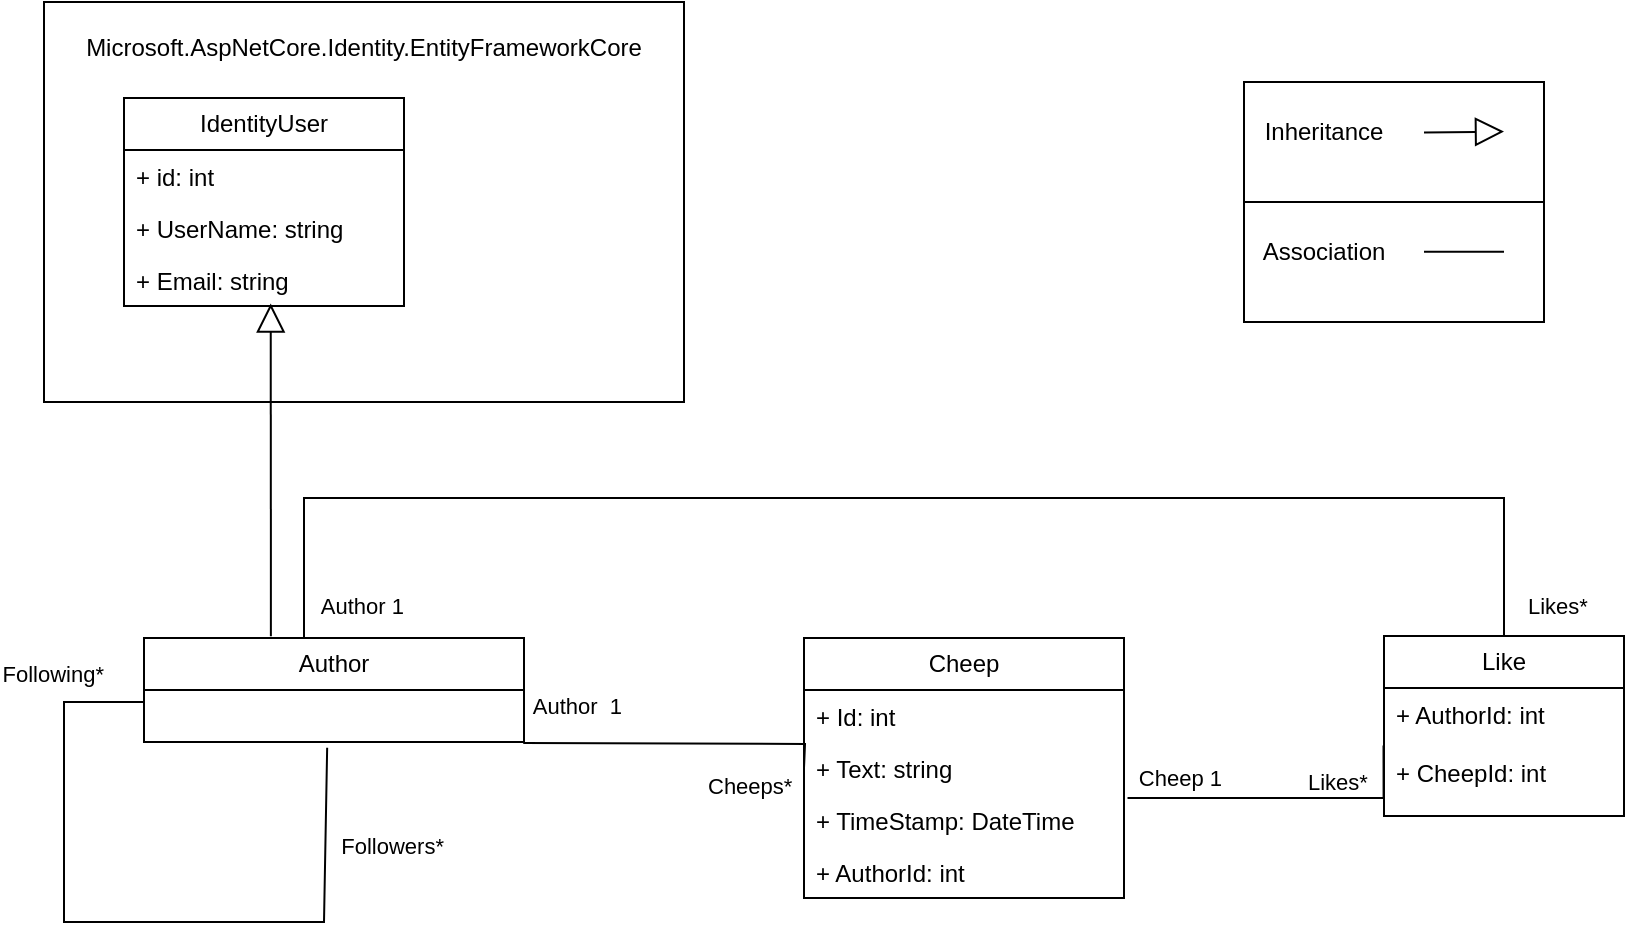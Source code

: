 <mxfile version="22.1.11" type="device">
  <diagram name="Side-1" id="pV-6bpnw1Z1SQZ2qbu6a">
    <mxGraphModel dx="1085" dy="675" grid="1" gridSize="10" guides="1" tooltips="1" connect="1" arrows="1" fold="1" page="1" pageScale="1" pageWidth="827" pageHeight="1169" math="0" shadow="0">
      <root>
        <mxCell id="0" />
        <mxCell id="1" parent="0" />
        <mxCell id="R09xHesNsETbmuexuqI--22" value="" style="rounded=0;whiteSpace=wrap;html=1;" vertex="1" parent="1">
          <mxGeometry x="630" y="60" width="150" height="120" as="geometry" />
        </mxCell>
        <mxCell id="oxl5R9OsGQv054VB6hzU-14" value="Author" style="swimlane;fontStyle=0;childLayout=stackLayout;horizontal=1;startSize=26;fillColor=none;horizontalStack=0;resizeParent=1;resizeParentMax=0;resizeLast=0;collapsible=1;marginBottom=0;whiteSpace=wrap;html=1;" parent="1" vertex="1">
          <mxGeometry x="80" y="338" width="190" height="52" as="geometry" />
        </mxCell>
        <mxCell id="oxl5R9OsGQv054VB6hzU-98" value="" style="endArrow=none;html=1;rounded=0;entryX=0.482;entryY=1.111;entryDx=0;entryDy=0;entryPerimeter=0;" parent="oxl5R9OsGQv054VB6hzU-14" edge="1">
          <mxGeometry width="50" height="50" relative="1" as="geometry">
            <mxPoint y="32" as="sourcePoint" />
            <mxPoint x="91.58" y="54.886" as="targetPoint" />
            <Array as="points">
              <mxPoint x="-40" y="32" />
              <mxPoint x="-40" y="142" />
              <mxPoint x="20" y="142" />
              <mxPoint x="90" y="142" />
            </Array>
          </mxGeometry>
        </mxCell>
        <mxCell id="oxl5R9OsGQv054VB6hzU-20" value="Cheep" style="swimlane;fontStyle=0;childLayout=stackLayout;horizontal=1;startSize=26;fillColor=none;horizontalStack=0;resizeParent=1;resizeParentMax=0;resizeLast=0;collapsible=1;marginBottom=0;whiteSpace=wrap;html=1;" parent="1" vertex="1">
          <mxGeometry x="410" y="338" width="160" height="130" as="geometry" />
        </mxCell>
        <mxCell id="oxl5R9OsGQv054VB6hzU-21" value="+ Id: int&amp;nbsp;&amp;nbsp;" style="text;strokeColor=none;fillColor=none;align=left;verticalAlign=top;spacingLeft=4;spacingRight=4;overflow=hidden;rotatable=0;points=[[0,0.5],[1,0.5]];portConstraint=eastwest;whiteSpace=wrap;html=1;" parent="oxl5R9OsGQv054VB6hzU-20" vertex="1">
          <mxGeometry y="26" width="160" height="26" as="geometry" />
        </mxCell>
        <mxCell id="R09xHesNsETbmuexuqI--24" value="+ Text: string&amp;nbsp;&lt;br&gt;" style="text;strokeColor=none;fillColor=none;align=left;verticalAlign=top;spacingLeft=4;spacingRight=4;overflow=hidden;rotatable=0;points=[[0,0.5],[1,0.5]];portConstraint=eastwest;whiteSpace=wrap;html=1;" vertex="1" parent="oxl5R9OsGQv054VB6hzU-20">
          <mxGeometry y="52" width="160" height="26" as="geometry" />
        </mxCell>
        <mxCell id="oxl5R9OsGQv054VB6hzU-23" value="+ TimeStamp: DateTime" style="text;strokeColor=none;fillColor=none;align=left;verticalAlign=top;spacingLeft=4;spacingRight=4;overflow=hidden;rotatable=0;points=[[0,0.5],[1,0.5]];portConstraint=eastwest;whiteSpace=wrap;html=1;" parent="oxl5R9OsGQv054VB6hzU-20" vertex="1">
          <mxGeometry y="78" width="160" height="26" as="geometry" />
        </mxCell>
        <mxCell id="oxl5R9OsGQv054VB6hzU-24" value="+ AuthorId: int&amp;nbsp;&lt;br&gt;&lt;br&gt;" style="text;strokeColor=none;fillColor=none;align=left;verticalAlign=top;spacingLeft=4;spacingRight=4;overflow=hidden;rotatable=0;points=[[0,0.5],[1,0.5]];portConstraint=eastwest;whiteSpace=wrap;html=1;" parent="oxl5R9OsGQv054VB6hzU-20" vertex="1">
          <mxGeometry y="104" width="160" height="26" as="geometry" />
        </mxCell>
        <mxCell id="oxl5R9OsGQv054VB6hzU-25" value="Like" style="swimlane;fontStyle=0;childLayout=stackLayout;horizontal=1;startSize=26;fillColor=none;horizontalStack=0;resizeParent=1;resizeParentMax=0;resizeLast=0;collapsible=1;marginBottom=0;whiteSpace=wrap;html=1;" parent="1" vertex="1">
          <mxGeometry x="700" y="337" width="120" height="90" as="geometry" />
        </mxCell>
        <mxCell id="oxl5R9OsGQv054VB6hzU-29" value="+ AuthorId: int&amp;nbsp;&lt;br&gt;&lt;br&gt;+ CheepId: int" style="text;strokeColor=none;fillColor=none;align=left;verticalAlign=top;spacingLeft=4;spacingRight=4;overflow=hidden;rotatable=0;points=[[0,0.5],[1,0.5]];portConstraint=eastwest;whiteSpace=wrap;html=1;" parent="oxl5R9OsGQv054VB6hzU-25" vertex="1">
          <mxGeometry y="26" width="120" height="64" as="geometry" />
        </mxCell>
        <mxCell id="oxl5R9OsGQv054VB6hzU-30" value="" style="endArrow=none;html=1;edgeStyle=orthogonalEdgeStyle;rounded=0;entryX=0;entryY=0.5;entryDx=0;entryDy=0;exitX=0.998;exitY=1.019;exitDx=0;exitDy=0;exitPerimeter=0;" parent="1" edge="1">
          <mxGeometry relative="1" as="geometry">
            <mxPoint x="269.62" y="390.494" as="sourcePoint" />
            <mxPoint x="410" y="403" as="targetPoint" />
          </mxGeometry>
        </mxCell>
        <mxCell id="oxl5R9OsGQv054VB6hzU-31" value="Cheeps*" style="edgeLabel;resizable=0;html=1;align=left;verticalAlign=bottom;" parent="oxl5R9OsGQv054VB6hzU-30" connectable="0" vertex="1">
          <mxGeometry x="-1" relative="1" as="geometry">
            <mxPoint x="90" y="30" as="offset" />
          </mxGeometry>
        </mxCell>
        <mxCell id="oxl5R9OsGQv054VB6hzU-32" value="Author&amp;nbsp; 1" style="edgeLabel;resizable=0;html=1;align=right;verticalAlign=bottom;" parent="oxl5R9OsGQv054VB6hzU-30" connectable="0" vertex="1">
          <mxGeometry x="1" relative="1" as="geometry">
            <mxPoint x="-90" y="-23" as="offset" />
          </mxGeometry>
        </mxCell>
        <mxCell id="oxl5R9OsGQv054VB6hzU-33" value="" style="endArrow=none;html=1;edgeStyle=orthogonalEdgeStyle;rounded=0;entryX=-0.002;entryY=0.449;entryDx=0;entryDy=0;entryPerimeter=0;exitX=1.011;exitY=1.077;exitDx=0;exitDy=0;exitPerimeter=0;" parent="1" target="oxl5R9OsGQv054VB6hzU-29" edge="1">
          <mxGeometry relative="1" as="geometry">
            <mxPoint x="571.76" y="418.002" as="sourcePoint" />
            <mxPoint x="730" y="418" as="targetPoint" />
            <Array as="points">
              <mxPoint x="700" y="418" />
            </Array>
          </mxGeometry>
        </mxCell>
        <mxCell id="oxl5R9OsGQv054VB6hzU-34" value="Likes*&amp;nbsp;" style="edgeLabel;resizable=0;html=1;align=left;verticalAlign=bottom;" parent="oxl5R9OsGQv054VB6hzU-33" connectable="0" vertex="1">
          <mxGeometry x="-1" relative="1" as="geometry">
            <mxPoint x="88" as="offset" />
          </mxGeometry>
        </mxCell>
        <mxCell id="oxl5R9OsGQv054VB6hzU-35" value="Cheep 1" style="edgeLabel;resizable=0;html=1;align=right;verticalAlign=bottom;" parent="oxl5R9OsGQv054VB6hzU-33" connectable="0" vertex="1">
          <mxGeometry x="1" relative="1" as="geometry">
            <mxPoint x="-80" y="25" as="offset" />
          </mxGeometry>
        </mxCell>
        <mxCell id="oxl5R9OsGQv054VB6hzU-36" value="" style="endArrow=none;html=1;edgeStyle=orthogonalEdgeStyle;rounded=0;entryX=0.5;entryY=0;entryDx=0;entryDy=0;exitX=0.5;exitY=0;exitDx=0;exitDy=0;" parent="1" target="oxl5R9OsGQv054VB6hzU-25" edge="1">
          <mxGeometry relative="1" as="geometry">
            <mxPoint x="145" y="338" as="sourcePoint" />
            <mxPoint x="810.68" y="297.28" as="targetPoint" />
            <Array as="points">
              <mxPoint x="160" y="338" />
              <mxPoint x="160" y="268" />
              <mxPoint x="760" y="268" />
            </Array>
          </mxGeometry>
        </mxCell>
        <mxCell id="oxl5R9OsGQv054VB6hzU-38" value="Author 1" style="edgeLabel;resizable=0;html=1;align=right;verticalAlign=bottom;" parent="oxl5R9OsGQv054VB6hzU-36" connectable="0" vertex="1">
          <mxGeometry x="1" relative="1" as="geometry">
            <mxPoint x="-550" y="-7" as="offset" />
          </mxGeometry>
        </mxCell>
        <mxCell id="oxl5R9OsGQv054VB6hzU-39" value="IdentityUser" style="swimlane;fontStyle=0;childLayout=stackLayout;horizontal=1;startSize=26;fillColor=none;horizontalStack=0;resizeParent=1;resizeParentMax=0;resizeLast=0;collapsible=1;marginBottom=0;whiteSpace=wrap;html=1;" parent="1" vertex="1">
          <mxGeometry x="70" y="68" width="140" height="104" as="geometry" />
        </mxCell>
        <mxCell id="oxl5R9OsGQv054VB6hzU-40" value="+ id: int" style="text;strokeColor=none;fillColor=none;align=left;verticalAlign=top;spacingLeft=4;spacingRight=4;overflow=hidden;rotatable=0;points=[[0,0.5],[1,0.5]];portConstraint=eastwest;whiteSpace=wrap;html=1;" parent="oxl5R9OsGQv054VB6hzU-39" vertex="1">
          <mxGeometry y="26" width="140" height="26" as="geometry" />
        </mxCell>
        <mxCell id="oxl5R9OsGQv054VB6hzU-41" value="+ UserName: string" style="text;strokeColor=none;fillColor=none;align=left;verticalAlign=top;spacingLeft=4;spacingRight=4;overflow=hidden;rotatable=0;points=[[0,0.5],[1,0.5]];portConstraint=eastwest;whiteSpace=wrap;html=1;" parent="oxl5R9OsGQv054VB6hzU-39" vertex="1">
          <mxGeometry y="52" width="140" height="26" as="geometry" />
        </mxCell>
        <mxCell id="oxl5R9OsGQv054VB6hzU-42" value="+ Email: string" style="text;strokeColor=none;fillColor=none;align=left;verticalAlign=top;spacingLeft=4;spacingRight=4;overflow=hidden;rotatable=0;points=[[0,0.5],[1,0.5]];portConstraint=eastwest;whiteSpace=wrap;html=1;" parent="oxl5R9OsGQv054VB6hzU-39" vertex="1">
          <mxGeometry y="78" width="140" height="26" as="geometry" />
        </mxCell>
        <mxCell id="oxl5R9OsGQv054VB6hzU-43" value="" style="endArrow=block;endFill=0;endSize=12;html=1;rounded=0;entryX=0.524;entryY=0.953;entryDx=0;entryDy=0;entryPerimeter=0;exitX=0.334;exitY=-0.018;exitDx=0;exitDy=0;exitPerimeter=0;" parent="1" source="oxl5R9OsGQv054VB6hzU-14" target="oxl5R9OsGQv054VB6hzU-42" edge="1">
          <mxGeometry width="160" relative="1" as="geometry">
            <mxPoint x="190" y="208" as="sourcePoint" />
            <mxPoint x="350" y="208" as="targetPoint" />
          </mxGeometry>
        </mxCell>
        <mxCell id="oxl5R9OsGQv054VB6hzU-45" value="Likes*" style="edgeLabel;resizable=0;html=1;align=left;verticalAlign=bottom;" parent="1" connectable="0" vertex="1">
          <mxGeometry x="770" y="330.0" as="geometry" />
        </mxCell>
        <mxCell id="oxl5R9OsGQv054VB6hzU-60" value="" style="html=1;whiteSpace=wrap;fillColor=none;" parent="1" vertex="1">
          <mxGeometry x="30" y="20" width="320" height="200" as="geometry" />
        </mxCell>
        <mxCell id="oxl5R9OsGQv054VB6hzU-61" value="Microsoft.AspNetCore.Identity.EntityFrameworkCore" style="text;html=1;strokeColor=none;fillColor=none;align=center;verticalAlign=middle;whiteSpace=wrap;rounded=0;" parent="1" vertex="1">
          <mxGeometry x="160" y="28" width="60" height="30" as="geometry" />
        </mxCell>
        <mxCell id="oxl5R9OsGQv054VB6hzU-99" value="Followers*" style="edgeLabel;resizable=0;html=1;align=right;verticalAlign=bottom;" parent="1" connectable="0" vertex="1">
          <mxGeometry x="230.002" y="450" as="geometry" />
        </mxCell>
        <mxCell id="oxl5R9OsGQv054VB6hzU-100" value="Following*" style="edgeLabel;resizable=0;html=1;align=right;verticalAlign=bottom;" parent="1" connectable="0" vertex="1">
          <mxGeometry x="60.002" y="364" as="geometry" />
        </mxCell>
        <mxCell id="R09xHesNsETbmuexuqI--16" value="" style="endArrow=block;endFill=0;endSize=12;html=1;rounded=0;" edge="1" parent="1">
          <mxGeometry width="160" relative="1" as="geometry">
            <mxPoint x="720" y="85.2" as="sourcePoint" />
            <mxPoint x="760" y="84.8" as="targetPoint" />
          </mxGeometry>
        </mxCell>
        <mxCell id="R09xHesNsETbmuexuqI--17" value="Inheritance" style="text;html=1;strokeColor=none;fillColor=none;align=center;verticalAlign=middle;whiteSpace=wrap;rounded=0;" vertex="1" parent="1">
          <mxGeometry x="640" y="70" width="60" height="30" as="geometry" />
        </mxCell>
        <mxCell id="R09xHesNsETbmuexuqI--19" value="Association" style="text;html=1;strokeColor=none;fillColor=none;align=center;verticalAlign=middle;whiteSpace=wrap;rounded=0;" vertex="1" parent="1">
          <mxGeometry x="640" y="130" width="60" height="30" as="geometry" />
        </mxCell>
        <mxCell id="R09xHesNsETbmuexuqI--21" value="" style="endArrow=none;html=1;rounded=0;" edge="1" parent="1">
          <mxGeometry width="50" height="50" relative="1" as="geometry">
            <mxPoint x="720" y="144.84" as="sourcePoint" />
            <mxPoint x="760" y="144.84" as="targetPoint" />
          </mxGeometry>
        </mxCell>
        <mxCell id="R09xHesNsETbmuexuqI--23" value="" style="endArrow=none;html=1;rounded=0;entryX=1;entryY=0.5;entryDx=0;entryDy=0;exitX=0;exitY=0.5;exitDx=0;exitDy=0;" edge="1" parent="1" source="R09xHesNsETbmuexuqI--22" target="R09xHesNsETbmuexuqI--22">
          <mxGeometry width="50" height="50" relative="1" as="geometry">
            <mxPoint x="490" y="240" as="sourcePoint" />
            <mxPoint x="540" y="190" as="targetPoint" />
          </mxGeometry>
        </mxCell>
      </root>
    </mxGraphModel>
  </diagram>
</mxfile>
